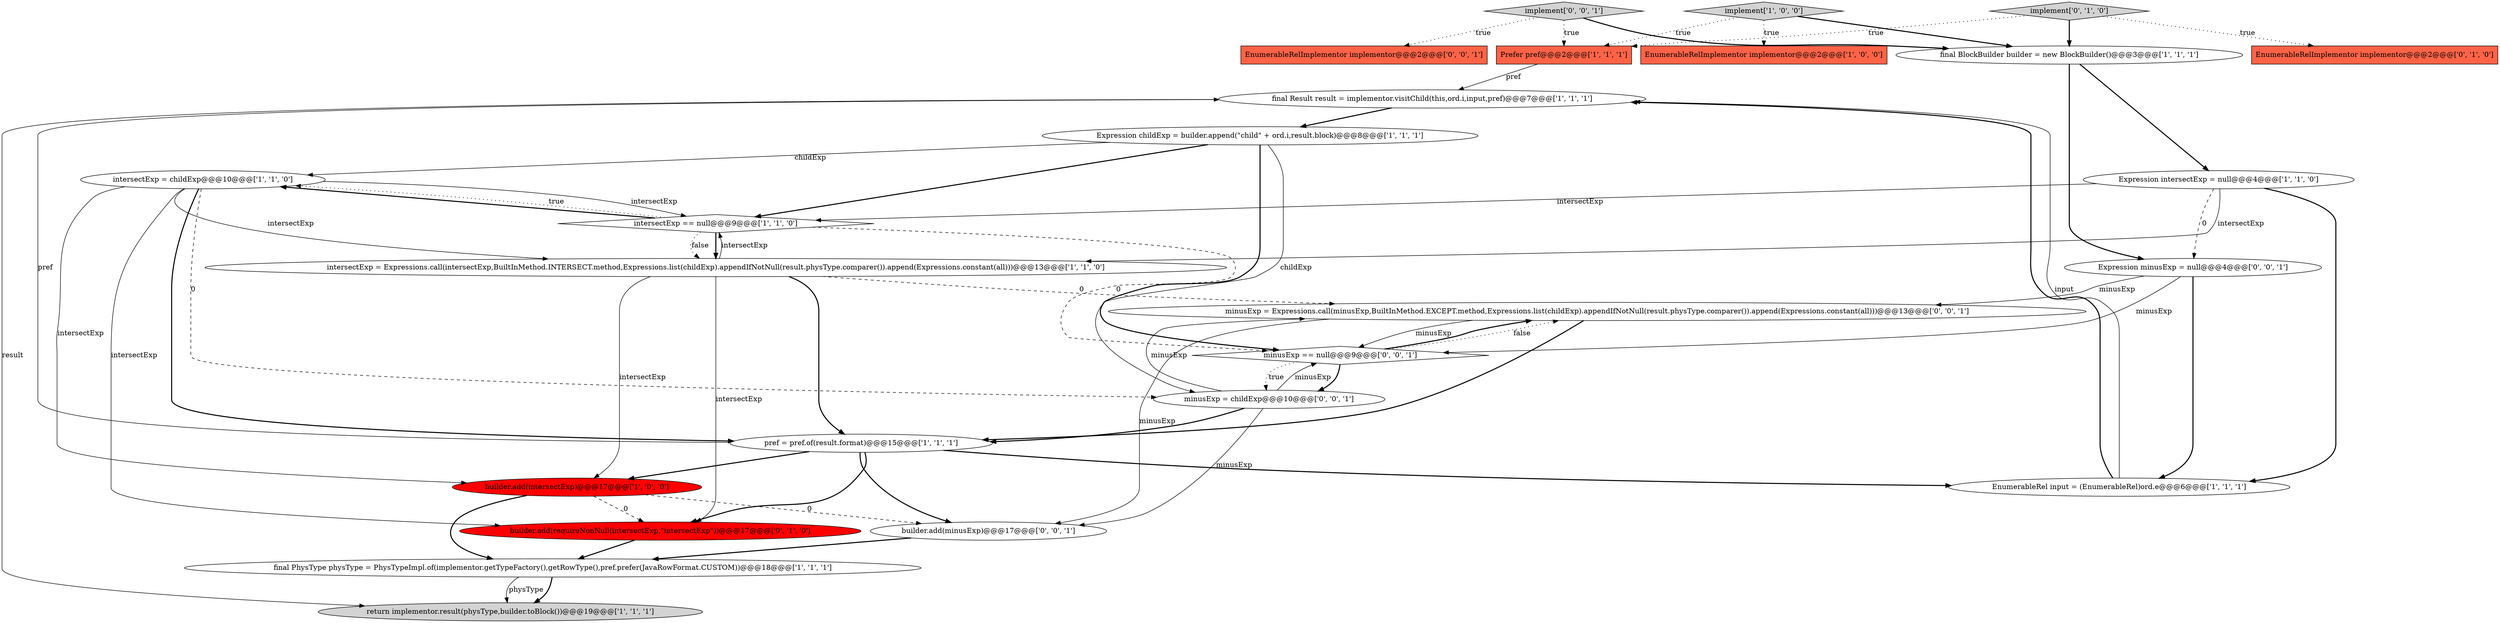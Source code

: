 digraph {
13 [style = filled, label = "final Result result = implementor.visitChild(this,ord.i,input,pref)@@@7@@@['1', '1', '1']", fillcolor = white, shape = ellipse image = "AAA0AAABBB1BBB"];
3 [style = filled, label = "pref = pref.of(result.format)@@@15@@@['1', '1', '1']", fillcolor = white, shape = ellipse image = "AAA0AAABBB1BBB"];
22 [style = filled, label = "minusExp = Expressions.call(minusExp,BuiltInMethod.EXCEPT.method,Expressions.list(childExp).appendIfNotNull(result.physType.comparer()).append(Expressions.constant(all)))@@@13@@@['0', '0', '1']", fillcolor = white, shape = ellipse image = "AAA0AAABBB3BBB"];
19 [style = filled, label = "implement['0', '0', '1']", fillcolor = lightgray, shape = diamond image = "AAA0AAABBB3BBB"];
2 [style = filled, label = "EnumerableRelImplementor implementor@@@2@@@['1', '0', '0']", fillcolor = tomato, shape = box image = "AAA0AAABBB1BBB"];
5 [style = filled, label = "Expression intersectExp = null@@@4@@@['1', '1', '0']", fillcolor = white, shape = ellipse image = "AAA0AAABBB1BBB"];
17 [style = filled, label = "EnumerableRelImplementor implementor@@@2@@@['0', '1', '0']", fillcolor = tomato, shape = box image = "AAA0AAABBB2BBB"];
1 [style = filled, label = "return implementor.result(physType,builder.toBlock())@@@19@@@['1', '1', '1']", fillcolor = lightgray, shape = ellipse image = "AAA0AAABBB1BBB"];
11 [style = filled, label = "final BlockBuilder builder = new BlockBuilder()@@@3@@@['1', '1', '1']", fillcolor = white, shape = ellipse image = "AAA0AAABBB1BBB"];
7 [style = filled, label = "final PhysType physType = PhysTypeImpl.of(implementor.getTypeFactory(),getRowType(),pref.prefer(JavaRowFormat.CUSTOM))@@@18@@@['1', '1', '1']", fillcolor = white, shape = ellipse image = "AAA0AAABBB1BBB"];
4 [style = filled, label = "EnumerableRel input = (EnumerableRel)ord.e@@@6@@@['1', '1', '1']", fillcolor = white, shape = ellipse image = "AAA0AAABBB1BBB"];
12 [style = filled, label = "Prefer pref@@@2@@@['1', '1', '1']", fillcolor = tomato, shape = box image = "AAA0AAABBB1BBB"];
14 [style = filled, label = "intersectExp = childExp@@@10@@@['1', '1', '0']", fillcolor = white, shape = ellipse image = "AAA0AAABBB1BBB"];
23 [style = filled, label = "EnumerableRelImplementor implementor@@@2@@@['0', '0', '1']", fillcolor = tomato, shape = box image = "AAA0AAABBB3BBB"];
21 [style = filled, label = "minusExp == null@@@9@@@['0', '0', '1']", fillcolor = white, shape = diamond image = "AAA0AAABBB3BBB"];
18 [style = filled, label = "builder.add(minusExp)@@@17@@@['0', '0', '1']", fillcolor = white, shape = ellipse image = "AAA0AAABBB3BBB"];
9 [style = filled, label = "implement['1', '0', '0']", fillcolor = lightgray, shape = diamond image = "AAA0AAABBB1BBB"];
10 [style = filled, label = "builder.add(intersectExp)@@@17@@@['1', '0', '0']", fillcolor = red, shape = ellipse image = "AAA1AAABBB1BBB"];
0 [style = filled, label = "intersectExp == null@@@9@@@['1', '1', '0']", fillcolor = white, shape = diamond image = "AAA0AAABBB1BBB"];
16 [style = filled, label = "builder.add(requireNonNull(intersectExp,\"intersectExp\"))@@@17@@@['0', '1', '0']", fillcolor = red, shape = ellipse image = "AAA1AAABBB2BBB"];
24 [style = filled, label = "minusExp = childExp@@@10@@@['0', '0', '1']", fillcolor = white, shape = ellipse image = "AAA0AAABBB3BBB"];
20 [style = filled, label = "Expression minusExp = null@@@4@@@['0', '0', '1']", fillcolor = white, shape = ellipse image = "AAA0AAABBB3BBB"];
6 [style = filled, label = "Expression childExp = builder.append(\"child\" + ord.i,result.block)@@@8@@@['1', '1', '1']", fillcolor = white, shape = ellipse image = "AAA0AAABBB1BBB"];
15 [style = filled, label = "implement['0', '1', '0']", fillcolor = lightgray, shape = diamond image = "AAA0AAABBB2BBB"];
8 [style = filled, label = "intersectExp = Expressions.call(intersectExp,BuiltInMethod.INTERSECT.method,Expressions.list(childExp).appendIfNotNull(result.physType.comparer()).append(Expressions.constant(all)))@@@13@@@['1', '1', '0']", fillcolor = white, shape = ellipse image = "AAA0AAABBB1BBB"];
8->16 [style = solid, label="intersectExp"];
14->3 [style = bold, label=""];
11->20 [style = bold, label=""];
14->24 [style = dashed, label="0"];
20->21 [style = solid, label="minusExp"];
9->12 [style = dotted, label="true"];
14->16 [style = solid, label="intersectExp"];
7->1 [style = bold, label=""];
9->11 [style = bold, label=""];
0->8 [style = dotted, label="false"];
24->22 [style = solid, label="minusExp"];
6->21 [style = bold, label=""];
4->13 [style = bold, label=""];
8->3 [style = bold, label=""];
8->10 [style = solid, label="intersectExp"];
5->0 [style = solid, label="intersectExp"];
16->7 [style = bold, label=""];
19->12 [style = dotted, label="true"];
6->14 [style = solid, label="childExp"];
19->23 [style = dotted, label="true"];
13->1 [style = solid, label="result"];
19->11 [style = bold, label=""];
6->0 [style = bold, label=""];
21->24 [style = bold, label=""];
3->16 [style = bold, label=""];
3->4 [style = bold, label=""];
4->13 [style = solid, label="input"];
10->7 [style = bold, label=""];
20->22 [style = solid, label="minusExp"];
20->4 [style = bold, label=""];
5->20 [style = dashed, label="0"];
10->18 [style = dashed, label="0"];
3->18 [style = bold, label=""];
15->17 [style = dotted, label="true"];
24->18 [style = solid, label="minusExp"];
22->3 [style = bold, label=""];
3->10 [style = bold, label=""];
24->21 [style = solid, label="minusExp"];
11->5 [style = bold, label=""];
22->21 [style = solid, label="minusExp"];
0->14 [style = bold, label=""];
8->22 [style = dashed, label="0"];
15->11 [style = bold, label=""];
21->24 [style = dotted, label="true"];
21->22 [style = bold, label=""];
14->0 [style = solid, label="intersectExp"];
0->21 [style = dashed, label="0"];
9->2 [style = dotted, label="true"];
5->4 [style = bold, label=""];
0->8 [style = bold, label=""];
3->13 [style = solid, label="pref"];
15->12 [style = dotted, label="true"];
0->14 [style = dotted, label="true"];
10->16 [style = dashed, label="0"];
7->1 [style = solid, label="physType"];
14->8 [style = solid, label="intersectExp"];
13->6 [style = bold, label=""];
14->10 [style = solid, label="intersectExp"];
22->18 [style = solid, label="minusExp"];
18->7 [style = bold, label=""];
21->22 [style = dotted, label="false"];
24->3 [style = bold, label=""];
5->8 [style = solid, label="intersectExp"];
12->13 [style = solid, label="pref"];
8->0 [style = solid, label="intersectExp"];
6->24 [style = solid, label="childExp"];
}
